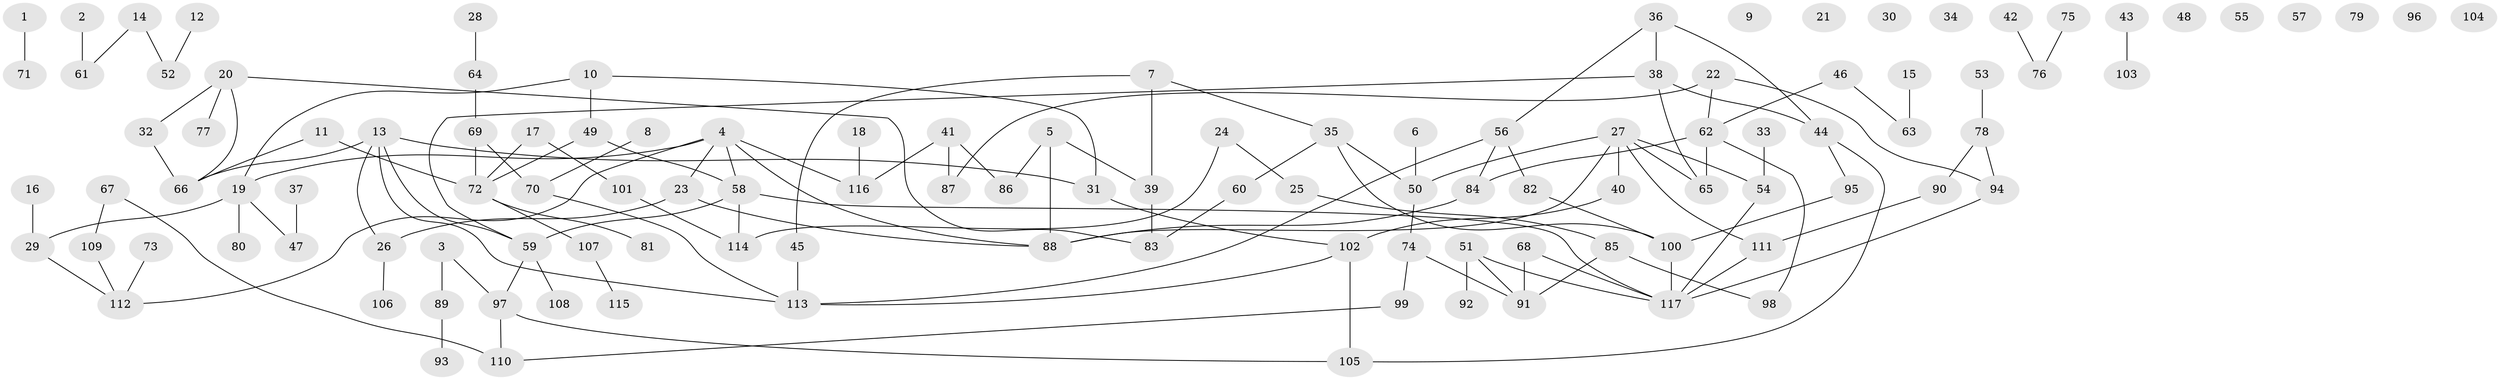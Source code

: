 // coarse degree distribution, {0: 0.20689655172413793, 1: 0.27586206896551724, 13: 0.017241379310344827, 6: 0.06896551724137931, 3: 0.15517241379310345, 2: 0.1724137931034483, 9: 0.034482758620689655, 5: 0.017241379310344827, 11: 0.017241379310344827, 4: 0.034482758620689655}
// Generated by graph-tools (version 1.1) at 2025/16/03/04/25 18:16:24]
// undirected, 117 vertices, 139 edges
graph export_dot {
graph [start="1"]
  node [color=gray90,style=filled];
  1;
  2;
  3;
  4;
  5;
  6;
  7;
  8;
  9;
  10;
  11;
  12;
  13;
  14;
  15;
  16;
  17;
  18;
  19;
  20;
  21;
  22;
  23;
  24;
  25;
  26;
  27;
  28;
  29;
  30;
  31;
  32;
  33;
  34;
  35;
  36;
  37;
  38;
  39;
  40;
  41;
  42;
  43;
  44;
  45;
  46;
  47;
  48;
  49;
  50;
  51;
  52;
  53;
  54;
  55;
  56;
  57;
  58;
  59;
  60;
  61;
  62;
  63;
  64;
  65;
  66;
  67;
  68;
  69;
  70;
  71;
  72;
  73;
  74;
  75;
  76;
  77;
  78;
  79;
  80;
  81;
  82;
  83;
  84;
  85;
  86;
  87;
  88;
  89;
  90;
  91;
  92;
  93;
  94;
  95;
  96;
  97;
  98;
  99;
  100;
  101;
  102;
  103;
  104;
  105;
  106;
  107;
  108;
  109;
  110;
  111;
  112;
  113;
  114;
  115;
  116;
  117;
  1 -- 71;
  2 -- 61;
  3 -- 89;
  3 -- 97;
  4 -- 19;
  4 -- 23;
  4 -- 58;
  4 -- 88;
  4 -- 112;
  4 -- 116;
  5 -- 39;
  5 -- 86;
  5 -- 88;
  6 -- 50;
  7 -- 35;
  7 -- 39;
  7 -- 45;
  8 -- 70;
  10 -- 19;
  10 -- 31;
  10 -- 49;
  11 -- 66;
  11 -- 72;
  12 -- 52;
  13 -- 26;
  13 -- 31;
  13 -- 59;
  13 -- 66;
  13 -- 113;
  14 -- 52;
  14 -- 61;
  15 -- 63;
  16 -- 29;
  17 -- 72;
  17 -- 101;
  18 -- 116;
  19 -- 29;
  19 -- 47;
  19 -- 80;
  20 -- 32;
  20 -- 66;
  20 -- 77;
  20 -- 83;
  22 -- 62;
  22 -- 87;
  22 -- 94;
  23 -- 26;
  23 -- 88;
  24 -- 25;
  24 -- 114;
  25 -- 85;
  26 -- 106;
  27 -- 40;
  27 -- 50;
  27 -- 54;
  27 -- 65;
  27 -- 88;
  27 -- 111;
  28 -- 64;
  29 -- 112;
  31 -- 102;
  32 -- 66;
  33 -- 54;
  35 -- 50;
  35 -- 60;
  35 -- 100;
  36 -- 38;
  36 -- 44;
  36 -- 56;
  37 -- 47;
  38 -- 44;
  38 -- 59;
  38 -- 65;
  39 -- 83;
  40 -- 102;
  41 -- 86;
  41 -- 87;
  41 -- 116;
  42 -- 76;
  43 -- 103;
  44 -- 95;
  44 -- 105;
  45 -- 113;
  46 -- 62;
  46 -- 63;
  49 -- 58;
  49 -- 72;
  50 -- 74;
  51 -- 91;
  51 -- 92;
  51 -- 117;
  53 -- 78;
  54 -- 117;
  56 -- 82;
  56 -- 84;
  56 -- 113;
  58 -- 59;
  58 -- 114;
  58 -- 117;
  59 -- 97;
  59 -- 108;
  60 -- 83;
  62 -- 65;
  62 -- 84;
  62 -- 98;
  64 -- 69;
  67 -- 109;
  67 -- 110;
  68 -- 91;
  68 -- 117;
  69 -- 70;
  69 -- 72;
  70 -- 113;
  72 -- 81;
  72 -- 107;
  73 -- 112;
  74 -- 91;
  74 -- 99;
  75 -- 76;
  78 -- 90;
  78 -- 94;
  82 -- 100;
  84 -- 88;
  85 -- 91;
  85 -- 98;
  89 -- 93;
  90 -- 111;
  94 -- 117;
  95 -- 100;
  97 -- 105;
  97 -- 110;
  99 -- 110;
  100 -- 117;
  101 -- 114;
  102 -- 105;
  102 -- 113;
  107 -- 115;
  109 -- 112;
  111 -- 117;
}
